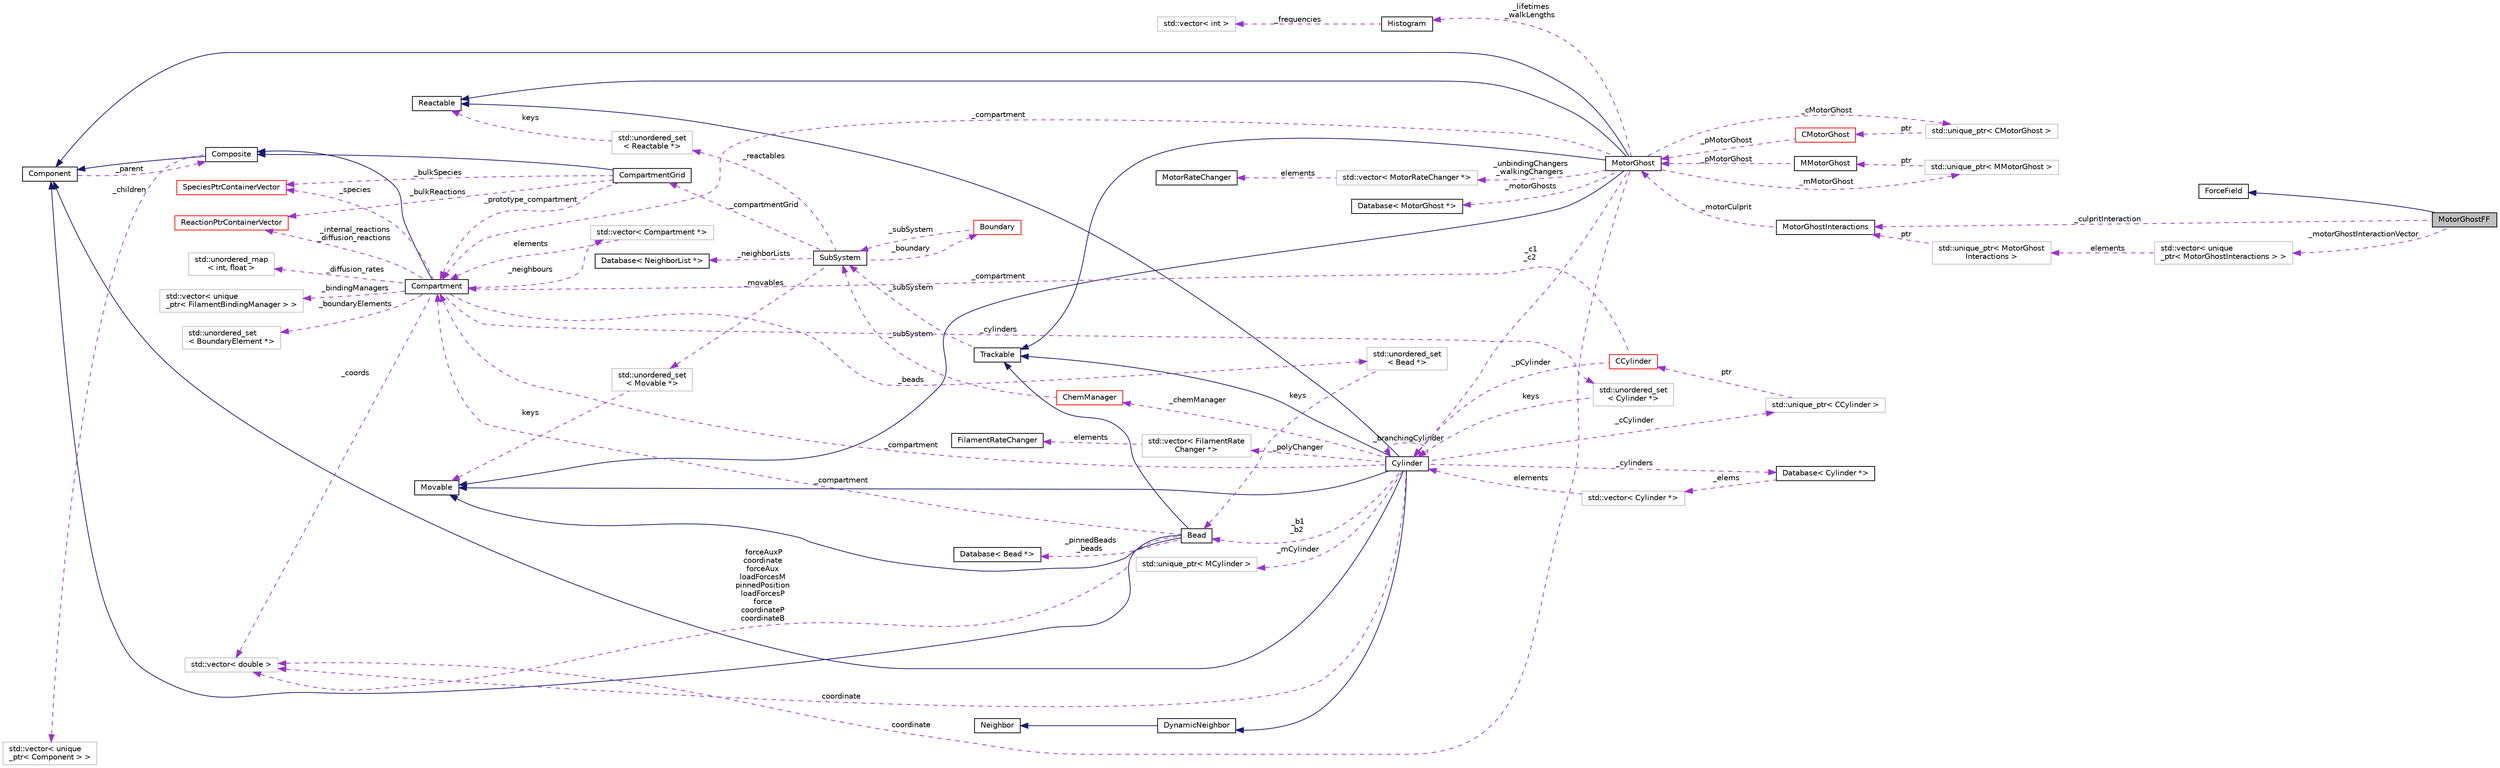digraph "MotorGhostFF"
{
 // INTERACTIVE_SVG=YES
  edge [fontname="Helvetica",fontsize="10",labelfontname="Helvetica",labelfontsize="10"];
  node [fontname="Helvetica",fontsize="10",shape=record];
  rankdir="LR";
  Node2 [label="MotorGhostFF",height=0.2,width=0.4,color="black", fillcolor="grey75", style="filled", fontcolor="black"];
  Node3 -> Node2 [dir="back",color="midnightblue",fontsize="10",style="solid",fontname="Helvetica"];
  Node3 [label="ForceField",height=0.2,width=0.4,color="black", fillcolor="white", style="filled",URL="$classForceField.html",tooltip="An abstract class to represent various force field calculations. "];
  Node4 -> Node2 [dir="back",color="darkorchid3",fontsize="10",style="dashed",label=" _culpritInteraction" ,fontname="Helvetica"];
  Node4 [label="MotorGhostInteractions",height=0.2,width=0.4,color="black", fillcolor="white", style="filled",URL="$classMotorGhostInteractions.html",tooltip="Represents an internal MotorGhost interaction. "];
  Node5 -> Node4 [dir="back",color="darkorchid3",fontsize="10",style="dashed",label=" _motorCulprit" ,fontname="Helvetica"];
  Node5 [label="MotorGhost",height=0.2,width=0.4,color="black", fillcolor="white", style="filled",URL="$classMotorGhost.html",tooltip="A container to store a MMotorGhost and CMotorGhost. "];
  Node6 -> Node5 [dir="back",color="midnightblue",fontsize="10",style="solid",fontname="Helvetica"];
  Node6 [label="Component",height=0.2,width=0.4,color="black", fillcolor="white", style="filled",URL="$classComponent.html",tooltip="The base class for the Composite pattern hieararchy. "];
  Node7 -> Node6 [dir="back",color="darkorchid3",fontsize="10",style="dashed",label=" _parent" ,fontname="Helvetica"];
  Node7 [label="Composite",height=0.2,width=0.4,color="black", fillcolor="white", style="filled",URL="$classComposite.html",tooltip="The aggregating class for the Composite pattern. "];
  Node6 -> Node7 [dir="back",color="midnightblue",fontsize="10",style="solid",fontname="Helvetica"];
  Node8 -> Node7 [dir="back",color="darkorchid3",fontsize="10",style="dashed",label=" _children" ,fontname="Helvetica"];
  Node8 [label="std::vector\< unique\l_ptr\< Component \> \>",height=0.2,width=0.4,color="grey75", fillcolor="white", style="filled"];
  Node10 -> Node5 [dir="back",color="midnightblue",fontsize="10",style="solid",fontname="Helvetica"];
  Node10 [label="Trackable",height=0.2,width=0.4,color="black", fillcolor="white", style="filled",URL="$classTrackable.html",tooltip="An abstract base class for a trackable object in the SubSystem. "];
  Node11 -> Node10 [dir="back",color="darkorchid3",fontsize="10",style="dashed",label=" _subSystem" ,fontname="Helvetica"];
  Node11 [label="SubSystem",height=0.2,width=0.4,color="black", fillcolor="white", style="filled",URL="$classSubSystem.html",tooltip="Manages all Movables and Reactables. "];
  Node12 -> Node11 [dir="back",color="darkorchid3",fontsize="10",style="dashed",label=" _movables" ,fontname="Helvetica"];
  Node12 [label="std::unordered_set\l\< Movable *\>",height=0.2,width=0.4,color="grey75", fillcolor="white", style="filled"];
  Node13 -> Node12 [dir="back",color="darkorchid3",fontsize="10",style="dashed",label=" keys" ,fontname="Helvetica"];
  Node13 [label="Movable",height=0.2,width=0.4,color="black", fillcolor="white", style="filled",URL="$classMovable.html",tooltip="An abstract base class for a movable element in the SubSystem. "];
  Node14 -> Node11 [dir="back",color="darkorchid3",fontsize="10",style="dashed",label=" _reactables" ,fontname="Helvetica"];
  Node14 [label="std::unordered_set\l\< Reactable *\>",height=0.2,width=0.4,color="grey75", fillcolor="white", style="filled"];
  Node15 -> Node14 [dir="back",color="darkorchid3",fontsize="10",style="dashed",label=" keys" ,fontname="Helvetica"];
  Node15 [label="Reactable",height=0.2,width=0.4,color="black", fillcolor="white", style="filled",URL="$classReactable.html",tooltip="An abstract base class for a reactable element in the SubSystem. "];
  Node16 -> Node11 [dir="back",color="darkorchid3",fontsize="10",style="dashed",label=" _boundary" ,fontname="Helvetica"];
  Node16 [label="Boundary",height=0.2,width=0.4,color="red", fillcolor="white", style="filled",URL="$classBoundary.html",tooltip="To store all BoundarySurfaces that are in the SubSystem. "];
  Node11 -> Node16 [dir="back",color="darkorchid3",fontsize="10",style="dashed",label=" _subSystem" ,fontname="Helvetica"];
  Node26 -> Node11 [dir="back",color="darkorchid3",fontsize="10",style="dashed",label=" _compartmentGrid" ,fontname="Helvetica"];
  Node26 [label="CompartmentGrid",height=0.2,width=0.4,color="black", fillcolor="white", style="filled",URL="$classCompartmentGrid.html",tooltip="A simple n-dimensional grid of Compartment objects. "];
  Node7 -> Node26 [dir="back",color="midnightblue",fontsize="10",style="solid",fontname="Helvetica"];
  Node27 -> Node26 [dir="back",color="darkorchid3",fontsize="10",style="dashed",label=" _prototype_compartment" ,fontname="Helvetica"];
  Node27 [label="Compartment",height=0.2,width=0.4,color="black", fillcolor="white", style="filled",URL="$classCompartment.html",tooltip="A container or holding Species and Reactions. "];
  Node7 -> Node27 [dir="back",color="midnightblue",fontsize="10",style="solid",fontname="Helvetica"];
  Node28 -> Node27 [dir="back",color="darkorchid3",fontsize="10",style="dashed",label=" _beads" ,fontname="Helvetica"];
  Node28 [label="std::unordered_set\l\< Bead *\>",height=0.2,width=0.4,color="grey75", fillcolor="white", style="filled"];
  Node29 -> Node28 [dir="back",color="darkorchid3",fontsize="10",style="dashed",label=" keys" ,fontname="Helvetica"];
  Node29 [label="Bead",height=0.2,width=0.4,color="black", fillcolor="white", style="filled",URL="$classBead.html",tooltip="Represents a single coordinate between Cylinders, and holds forces needed for mechanical equilibratio..."];
  Node6 -> Node29 [dir="back",color="midnightblue",fontsize="10",style="solid",fontname="Helvetica"];
  Node10 -> Node29 [dir="back",color="midnightblue",fontsize="10",style="solid",fontname="Helvetica"];
  Node13 -> Node29 [dir="back",color="midnightblue",fontsize="10",style="solid",fontname="Helvetica"];
  Node27 -> Node29 [dir="back",color="darkorchid3",fontsize="10",style="dashed",label=" _compartment" ,fontname="Helvetica"];
  Node30 -> Node29 [dir="back",color="darkorchid3",fontsize="10",style="dashed",label=" _pinnedBeads\n_beads" ,fontname="Helvetica"];
  Node30 [label="Database\< Bead *\>",height=0.2,width=0.4,color="black", fillcolor="white", style="filled",URL="$classDatabase.html"];
  Node25 -> Node29 [dir="back",color="darkorchid3",fontsize="10",style="dashed",label=" forceAuxP\ncoordinate\nforceAux\nloadForcesM\npinnedPosition\nloadForcesP\nforce\ncoordinateP\ncoordinateB" ,fontname="Helvetica"];
  Node25 [label="std::vector\< double \>",height=0.2,width=0.4,color="grey75", fillcolor="white", style="filled"];
  Node31 -> Node27 [dir="back",color="darkorchid3",fontsize="10",style="dashed",label=" _neighbours" ,fontname="Helvetica"];
  Node31 [label="std::vector\< Compartment *\>",height=0.2,width=0.4,color="grey75", fillcolor="white", style="filled"];
  Node27 -> Node31 [dir="back",color="darkorchid3",fontsize="10",style="dashed",label=" elements" ,fontname="Helvetica"];
  Node32 -> Node27 [dir="back",color="darkorchid3",fontsize="10",style="dashed",label=" _cylinders" ,fontname="Helvetica"];
  Node32 [label="std::unordered_set\l\< Cylinder *\>",height=0.2,width=0.4,color="grey75", fillcolor="white", style="filled"];
  Node33 -> Node32 [dir="back",color="darkorchid3",fontsize="10",style="dashed",label=" keys" ,fontname="Helvetica"];
  Node33 [label="Cylinder",height=0.2,width=0.4,color="black", fillcolor="white", style="filled",URL="$classCylinder.html",tooltip="A container to store a MCylinder and CCylinder. "];
  Node6 -> Node33 [dir="back",color="midnightblue",fontsize="10",style="solid",fontname="Helvetica"];
  Node10 -> Node33 [dir="back",color="midnightblue",fontsize="10",style="solid",fontname="Helvetica"];
  Node13 -> Node33 [dir="back",color="midnightblue",fontsize="10",style="solid",fontname="Helvetica"];
  Node15 -> Node33 [dir="back",color="midnightblue",fontsize="10",style="solid",fontname="Helvetica"];
  Node34 -> Node33 [dir="back",color="midnightblue",fontsize="10",style="solid",fontname="Helvetica"];
  Node34 [label="DynamicNeighbor",height=0.2,width=0.4,color="black", fillcolor="white", style="filled",URL="$classDynamicNeighbor.html",tooltip="An abstract base class for any element that can be added or removed from a NeighborList dynamically a..."];
  Node23 -> Node34 [dir="back",color="midnightblue",fontsize="10",style="solid",fontname="Helvetica"];
  Node23 [label="Neighbor",height=0.2,width=0.4,color="black", fillcolor="white", style="filled",URL="$classNeighbor.html",tooltip="An abstract base class for any element that can be added or removed from a NeighborList statically at..."];
  Node33 -> Node33 [dir="back",color="darkorchid3",fontsize="10",style="dashed",label=" _branchingCylinder" ,fontname="Helvetica"];
  Node35 -> Node33 [dir="back",color="darkorchid3",fontsize="10",style="dashed",label=" _polyChanger" ,fontname="Helvetica"];
  Node35 [label="std::vector\< FilamentRate\lChanger *\>",height=0.2,width=0.4,color="grey75", fillcolor="white", style="filled"];
  Node36 -> Node35 [dir="back",color="darkorchid3",fontsize="10",style="dashed",label=" elements" ,fontname="Helvetica"];
  Node36 [label="FilamentRateChanger",height=0.2,width=0.4,color="black", fillcolor="white", style="filled",URL="$classFilamentRateChanger.html",tooltip="Used to change Filament reaction rates based on forces in the network. "];
  Node37 -> Node33 [dir="back",color="darkorchid3",fontsize="10",style="dashed",label=" _cCylinder" ,fontname="Helvetica"];
  Node37 [label="std::unique_ptr\< CCylinder \>",height=0.2,width=0.4,color="grey75", fillcolor="white", style="filled"];
  Node38 -> Node37 [dir="back",color="darkorchid3",fontsize="10",style="dashed",label=" ptr" ,fontname="Helvetica"];
  Node38 [label="CCylinder",height=0.2,width=0.4,color="red", fillcolor="white", style="filled",URL="$classCCylinder.html",tooltip="Holds all CMonomers and Reactions associated with it. "];
  Node33 -> Node38 [dir="back",color="darkorchid3",fontsize="10",style="dashed",label=" _pCylinder" ,fontname="Helvetica"];
  Node27 -> Node38 [dir="back",color="darkorchid3",fontsize="10",style="dashed",label=" _compartment" ,fontname="Helvetica"];
  Node29 -> Node33 [dir="back",color="darkorchid3",fontsize="10",style="dashed",label=" _b1\n_b2" ,fontname="Helvetica"];
  Node57 -> Node33 [dir="back",color="darkorchid3",fontsize="10",style="dashed",label=" _cylinders" ,fontname="Helvetica"];
  Node57 [label="Database\< Cylinder *\>",height=0.2,width=0.4,color="black", fillcolor="white", style="filled",URL="$classDatabase.html"];
  Node58 -> Node57 [dir="back",color="darkorchid3",fontsize="10",style="dashed",label=" _elems" ,fontname="Helvetica"];
  Node58 [label="std::vector\< Cylinder *\>",height=0.2,width=0.4,color="grey75", fillcolor="white", style="filled"];
  Node33 -> Node58 [dir="back",color="darkorchid3",fontsize="10",style="dashed",label=" elements" ,fontname="Helvetica"];
  Node27 -> Node33 [dir="back",color="darkorchid3",fontsize="10",style="dashed",label=" _compartment" ,fontname="Helvetica"];
  Node59 -> Node33 [dir="back",color="darkorchid3",fontsize="10",style="dashed",label=" _chemManager" ,fontname="Helvetica"];
  Node59 [label="ChemManager",height=0.2,width=0.4,color="red", fillcolor="white", style="filled",URL="$classChemManager.html",tooltip="For initailizing chemical reactions based on a specific system. "];
  Node11 -> Node59 [dir="back",color="darkorchid3",fontsize="10",style="dashed",label=" _subSystem" ,fontname="Helvetica"];
  Node73 -> Node33 [dir="back",color="darkorchid3",fontsize="10",style="dashed",label=" _mCylinder" ,fontname="Helvetica"];
  Node73 [label="std::unique_ptr\< MCylinder \>",height=0.2,width=0.4,color="grey75", fillcolor="white", style="filled"];
  Node25 -> Node33 [dir="back",color="darkorchid3",fontsize="10",style="dashed",label=" coordinate" ,fontname="Helvetica"];
  Node75 -> Node27 [dir="back",color="darkorchid3",fontsize="10",style="dashed",label=" _boundaryElements" ,fontname="Helvetica"];
  Node75 [label="std::unordered_set\l\< BoundaryElement *\>",height=0.2,width=0.4,color="grey75", fillcolor="white", style="filled"];
  Node76 -> Node27 [dir="back",color="darkorchid3",fontsize="10",style="dashed",label=" _internal_reactions\n_diffusion_reactions" ,fontname="Helvetica"];
  Node76 [label="ReactionPtrContainerVector",height=0.2,width=0.4,color="red", fillcolor="white", style="filled",URL="$classReactionPtrContainerVector.html",tooltip="A concrete class implementing the ReactionPtrContainerIFace, using vector<unique_ptr<ReactionBase>> a..."];
  Node80 -> Node27 [dir="back",color="darkorchid3",fontsize="10",style="dashed",label=" _diffusion_rates" ,fontname="Helvetica"];
  Node80 [label="std::unordered_map\l\< int, float \>",height=0.2,width=0.4,color="grey75", fillcolor="white", style="filled"];
  Node25 -> Node27 [dir="back",color="darkorchid3",fontsize="10",style="dashed",label=" _coords" ,fontname="Helvetica"];
  Node81 -> Node27 [dir="back",color="darkorchid3",fontsize="10",style="dashed",label=" _bindingManagers" ,fontname="Helvetica"];
  Node81 [label="std::vector\< unique\l_ptr\< FilamentBindingManager \> \>",height=0.2,width=0.4,color="grey75", fillcolor="white", style="filled"];
  Node84 -> Node27 [dir="back",color="darkorchid3",fontsize="10",style="dashed",label=" _species" ,fontname="Helvetica"];
  Node84 [label="SpeciesPtrContainerVector",height=0.2,width=0.4,color="red", fillcolor="white", style="filled",URL="$classSpeciesPtrContainerVector.html",tooltip="A concrete class implementing the SpeciesPtrContainerIFace, using vector<unique_ptr<Species>> as the ..."];
  Node76 -> Node26 [dir="back",color="darkorchid3",fontsize="10",style="dashed",label=" _bulkReactions" ,fontname="Helvetica"];
  Node84 -> Node26 [dir="back",color="darkorchid3",fontsize="10",style="dashed",label=" _bulkSpecies" ,fontname="Helvetica"];
  Node88 -> Node11 [dir="back",color="darkorchid3",fontsize="10",style="dashed",label=" _neighborLists" ,fontname="Helvetica"];
  Node88 [label="Database\< NeighborList *\>",height=0.2,width=0.4,color="black", fillcolor="white", style="filled",URL="$classDatabase.html"];
  Node13 -> Node5 [dir="back",color="midnightblue",fontsize="10",style="solid",fontname="Helvetica"];
  Node15 -> Node5 [dir="back",color="midnightblue",fontsize="10",style="solid",fontname="Helvetica"];
  Node89 -> Node5 [dir="back",color="darkorchid3",fontsize="10",style="dashed",label=" _motorGhosts" ,fontname="Helvetica"];
  Node89 [label="Database\< MotorGhost *\>",height=0.2,width=0.4,color="black", fillcolor="white", style="filled",URL="$classDatabase.html"];
  Node33 -> Node5 [dir="back",color="darkorchid3",fontsize="10",style="dashed",label=" _c1\n_c2" ,fontname="Helvetica"];
  Node90 -> Node5 [dir="back",color="darkorchid3",fontsize="10",style="dashed",label=" _mMotorGhost" ,fontname="Helvetica"];
  Node90 [label="std::unique_ptr\< MMotorGhost \>",height=0.2,width=0.4,color="grey75", fillcolor="white", style="filled"];
  Node91 -> Node90 [dir="back",color="darkorchid3",fontsize="10",style="dashed",label=" ptr" ,fontname="Helvetica"];
  Node91 [label="MMotorGhost",height=0.2,width=0.4,color="black", fillcolor="white", style="filled",URL="$classMMotorGhost.html",tooltip="Represents a cross-link between Filaments that can move by way of chemical reactions. "];
  Node5 -> Node91 [dir="back",color="darkorchid3",fontsize="10",style="dashed",label=" _pMotorGhost" ,fontname="Helvetica"];
  Node92 -> Node5 [dir="back",color="darkorchid3",fontsize="10",style="dashed",label=" _cMotorGhost" ,fontname="Helvetica"];
  Node92 [label="std::unique_ptr\< CMotorGhost \>",height=0.2,width=0.4,color="grey75", fillcolor="white", style="filled"];
  Node93 -> Node92 [dir="back",color="darkorchid3",fontsize="10",style="dashed",label=" ptr" ,fontname="Helvetica"];
  Node93 [label="CMotorGhost",height=0.2,width=0.4,color="red", fillcolor="white", style="filled",URL="$classCMotorGhost.html",tooltip="A class to represent the chemical component of a MotorGhost. "];
  Node5 -> Node93 [dir="back",color="darkorchid3",fontsize="10",style="dashed",label=" _pMotorGhost" ,fontname="Helvetica"];
  Node94 -> Node5 [dir="back",color="darkorchid3",fontsize="10",style="dashed",label=" _unbindingChangers\n_walkingChangers" ,fontname="Helvetica"];
  Node94 [label="std::vector\< MotorRateChanger *\>",height=0.2,width=0.4,color="grey75", fillcolor="white", style="filled"];
  Node95 -> Node94 [dir="back",color="darkorchid3",fontsize="10",style="dashed",label=" elements" ,fontname="Helvetica"];
  Node95 [label="MotorRateChanger",height=0.2,width=0.4,color="black", fillcolor="white", style="filled",URL="$classMotorRateChanger.html",tooltip="Used to change MotorGhost reaction rates based on forces in the network. "];
  Node96 -> Node5 [dir="back",color="darkorchid3",fontsize="10",style="dashed",label=" _lifetimes\n_walkLengths" ,fontname="Helvetica"];
  Node96 [label="Histogram",height=0.2,width=0.4,color="black", fillcolor="white", style="filled",URL="$classHistogram.html",tooltip="A class to hold frequency of occurences in a general set of data. "];
  Node97 -> Node96 [dir="back",color="darkorchid3",fontsize="10",style="dashed",label=" _frequencies" ,fontname="Helvetica"];
  Node97 [label="std::vector\< int \>",height=0.2,width=0.4,color="grey75", fillcolor="white", style="filled"];
  Node27 -> Node5 [dir="back",color="darkorchid3",fontsize="10",style="dashed",label=" _compartment" ,fontname="Helvetica"];
  Node25 -> Node5 [dir="back",color="darkorchid3",fontsize="10",style="dashed",label=" coordinate" ,fontname="Helvetica"];
  Node98 -> Node2 [dir="back",color="darkorchid3",fontsize="10",style="dashed",label=" _motorGhostInteractionVector" ,fontname="Helvetica"];
  Node98 [label="std::vector\< unique\l_ptr\< MotorGhostInteractions \> \>",height=0.2,width=0.4,color="grey75", fillcolor="white", style="filled"];
  Node99 -> Node98 [dir="back",color="darkorchid3",fontsize="10",style="dashed",label=" elements" ,fontname="Helvetica"];
  Node99 [label="std::unique_ptr\< MotorGhost\lInteractions \>",height=0.2,width=0.4,color="grey75", fillcolor="white", style="filled"];
  Node4 -> Node99 [dir="back",color="darkorchid3",fontsize="10",style="dashed",label=" ptr" ,fontname="Helvetica"];
}
